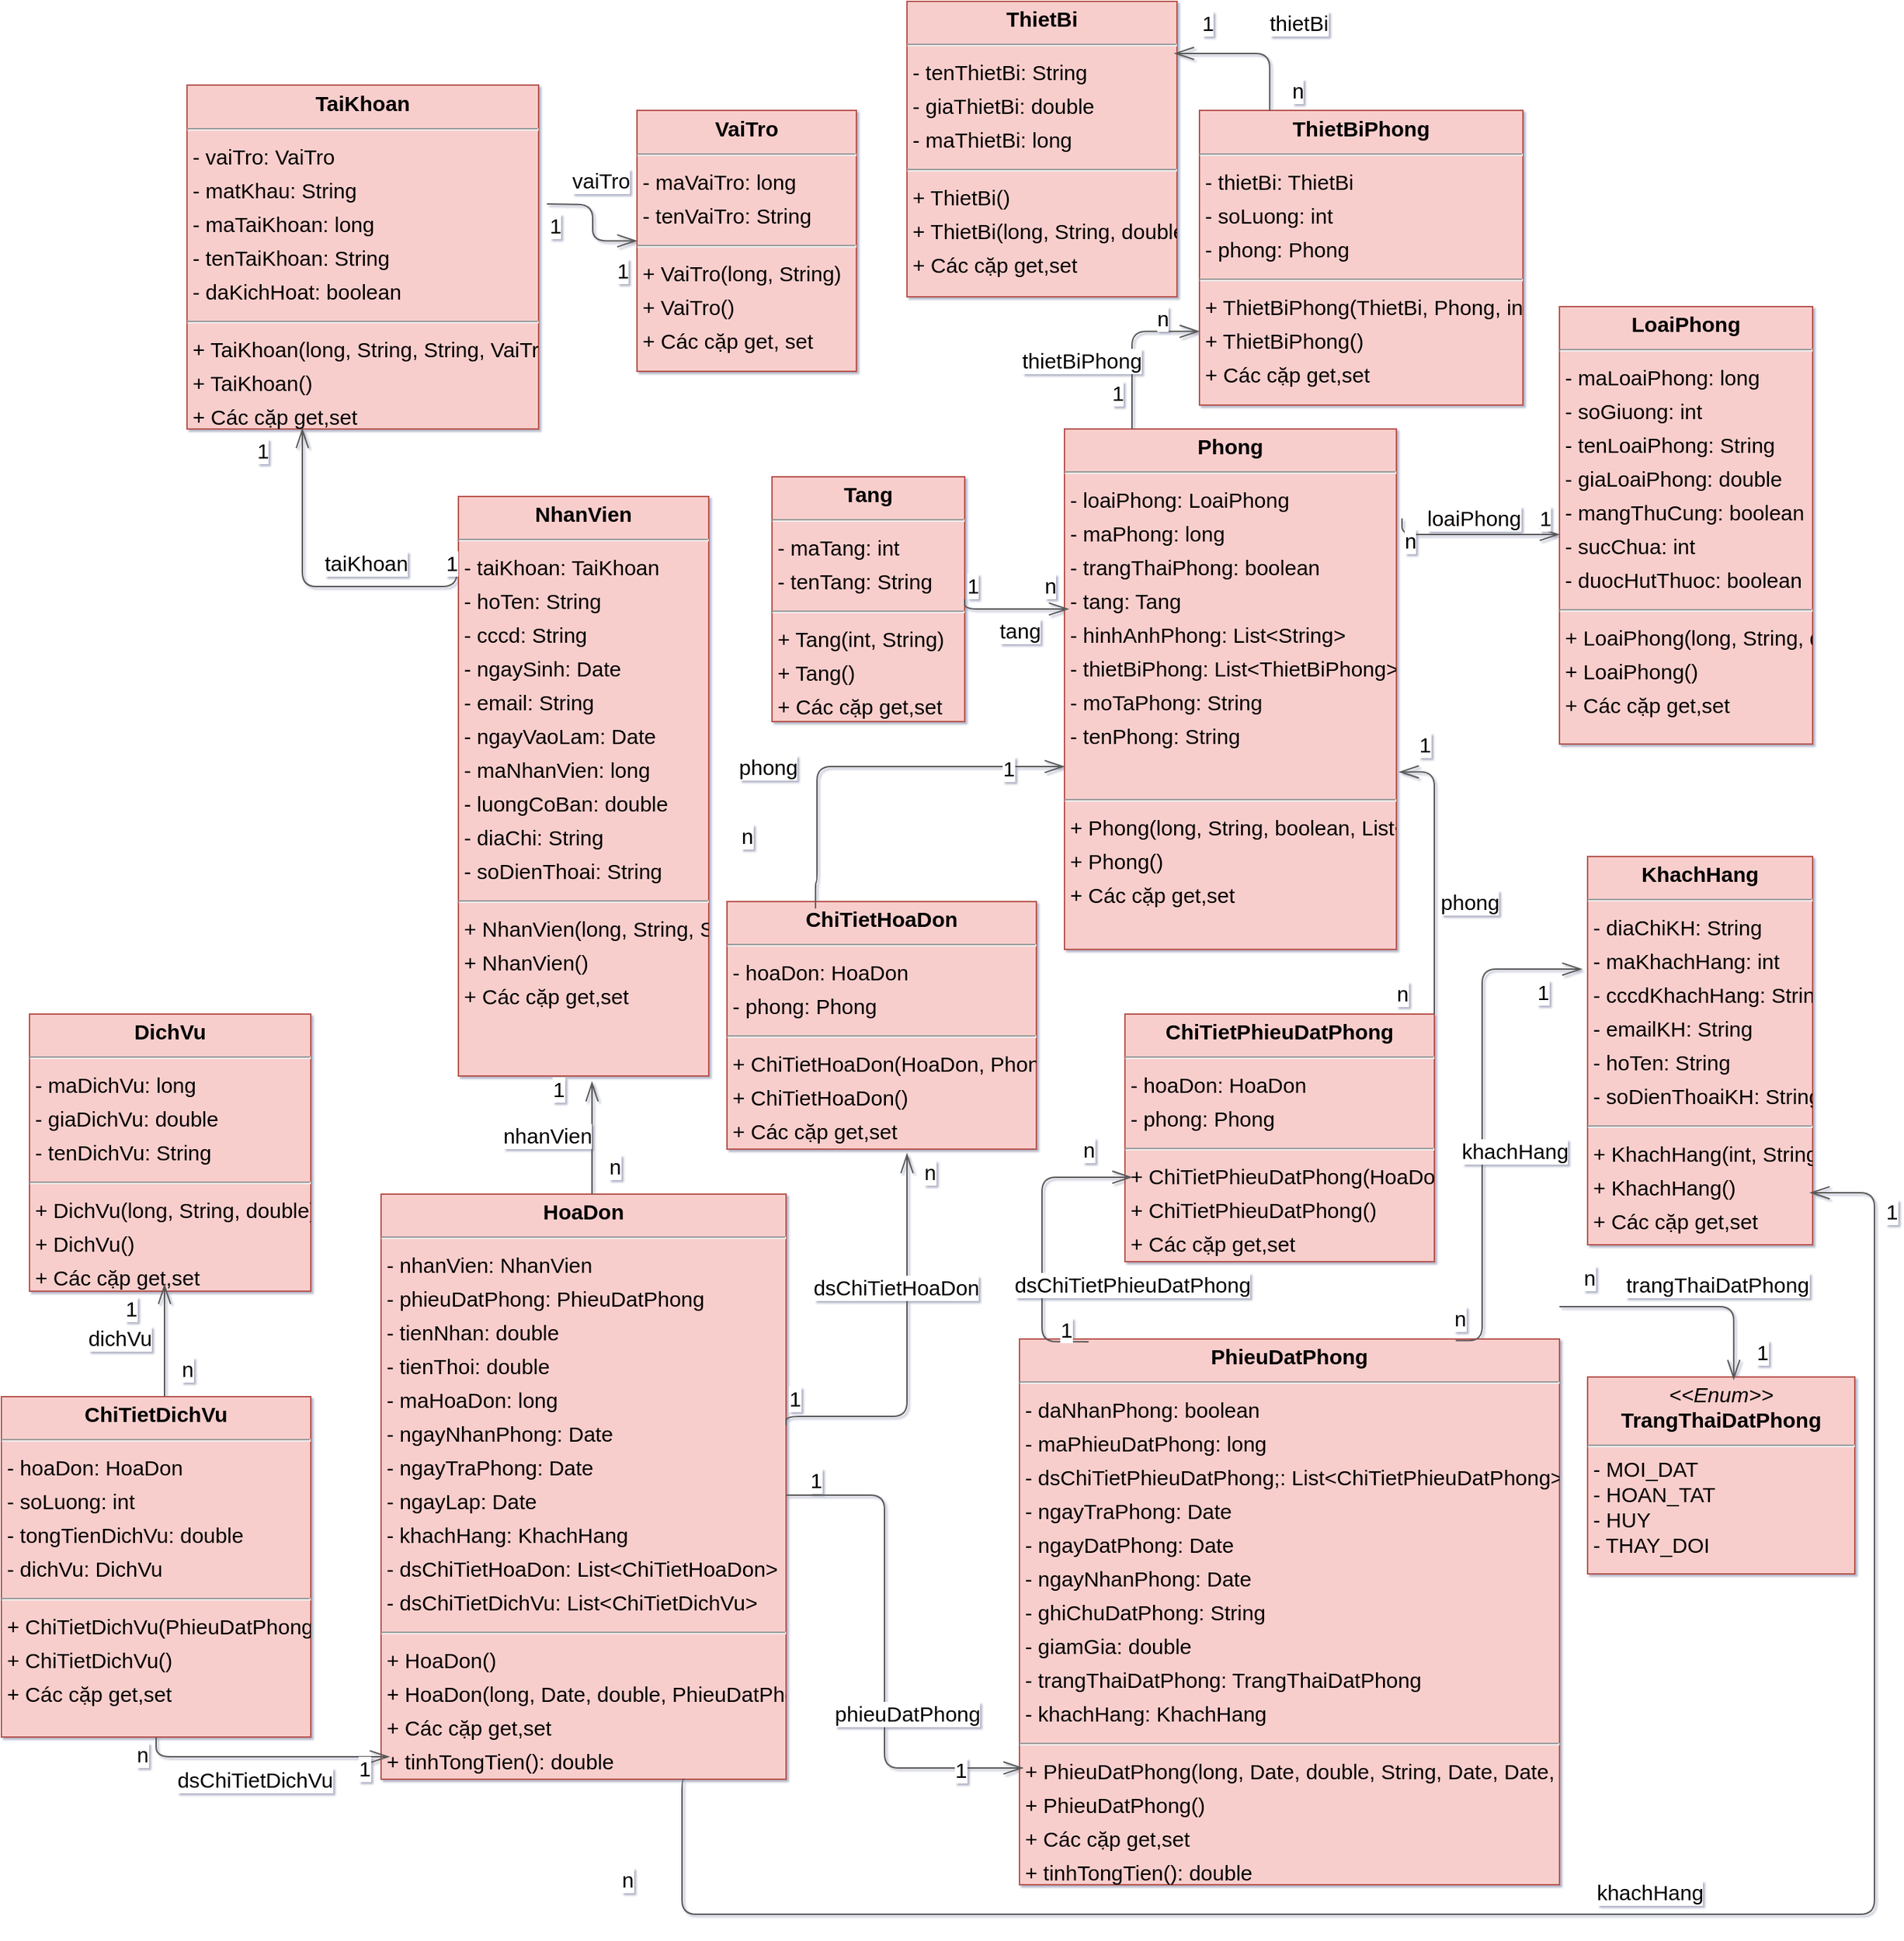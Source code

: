 <mxfile version="21.0.2" type="device"><diagram id="JD9g9ikQCyhjhphpveQB" name="Trang-1"><mxGraphModel dx="2283" dy="616" grid="1" gridSize="16" guides="1" tooltips="1" connect="1" arrows="1" fold="1" page="1" pageScale="1" pageWidth="1169" pageHeight="827" background="none" math="0" shadow="1"><root><mxCell id="0"/><mxCell id="1" parent="0"/><mxCell id="node12" value="&lt;p style=&quot;margin: 4px 0px 0px; text-align: center; font-size: 15px;&quot;&gt;&lt;b style=&quot;font-size: 15px;&quot;&gt;ChiTietDichVu&lt;/b&gt;&lt;/p&gt;&lt;hr style=&quot;font-size: 15px;&quot;&gt;&lt;p style=&quot;margin: 0px 0px 0px 4px; line-height: 1.6; font-size: 15px;&quot;&gt;- hoaDon: HoaDon&lt;br style=&quot;border-color: var(--border-color); font-size: 15px;&quot;&gt;- soLuong: int&lt;br style=&quot;border-color: var(--border-color); font-size: 15px;&quot;&gt;- tongTienDichVu: double&lt;br style=&quot;border-color: var(--border-color); font-size: 15px;&quot;&gt;- dichVu: DichVu&lt;/p&gt;&lt;hr style=&quot;font-size: 15px;&quot;&gt;&lt;p style=&quot;margin: 0px 0px 0px 4px; line-height: 1.6; font-size: 15px;&quot;&gt;+ ChiTietDichVu(PhieuDatPhong, DichVu, int, double)&lt;br style=&quot;border-color: var(--border-color); font-size: 15px;&quot;&gt;+ ChiTietDichVu()&lt;br style=&quot;font-size: 15px;&quot;&gt;&lt;/p&gt;&lt;p style=&quot;margin: 0px 0px 0px 4px; line-height: 1.6; font-size: 15px;&quot;&gt;+ Các cặp get,set&lt;/p&gt;" style="verticalAlign=top;align=left;overflow=fill;fontSize=15;fontFamily=Helvetica;html=1;rounded=0;shadow=0;comic=0;labelBackgroundColor=none;strokeWidth=1;fillColor=#f8cecc;strokeColor=#b85450;" parent="1" vertex="1"><mxGeometry x="-100" y="1088" width="220" height="242" as="geometry"/></mxCell><mxCell id="node13" value="&lt;p style=&quot;margin: 4px 0px 0px; text-align: center; font-size: 15px;&quot;&gt;&lt;b style=&quot;font-size: 15px;&quot;&gt;DichVu&lt;/b&gt;&lt;/p&gt;&lt;hr style=&quot;font-size: 15px;&quot;&gt;&lt;p style=&quot;margin: 0px 0px 0px 4px; line-height: 1.6; font-size: 15px;&quot;&gt;- maDichVu: long&lt;br style=&quot;border-color: var(--border-color); font-size: 15px;&quot;&gt;- giaDichVu: double&lt;br style=&quot;border-color: var(--border-color); font-size: 15px;&quot;&gt;- tenDichVu: String&lt;/p&gt;&lt;hr style=&quot;font-size: 15px;&quot;&gt;&lt;p style=&quot;margin: 0px 0px 0px 4px; line-height: 1.6; font-size: 15px;&quot;&gt;+ DichVu(long, String, double)&lt;br style=&quot;border-color: var(--border-color); font-size: 15px;&quot;&gt;+ DichVu()&lt;br style=&quot;font-size: 15px;&quot;&gt;&lt;/p&gt;&lt;p style=&quot;margin: 0px 0px 0px 4px; line-height: 1.6; font-size: 15px;&quot;&gt;+ Các cặp get,set&lt;/p&gt;" style="verticalAlign=top;align=left;overflow=fill;fontSize=15;fontFamily=Helvetica;html=1;rounded=0;shadow=0;comic=0;labelBackgroundColor=none;strokeWidth=1;fillColor=#f8cecc;strokeColor=#b85450;" parent="1" vertex="1"><mxGeometry x="-80" y="816" width="200" height="197" as="geometry"/></mxCell><mxCell id="node2" value="&lt;p style=&quot;margin: 4px 0px 0px; text-align: center; font-size: 15px;&quot;&gt;&lt;b style=&quot;font-size: 15px;&quot;&gt;HoaDon&lt;/b&gt;&lt;/p&gt;&lt;hr style=&quot;font-size: 15px;&quot;&gt;&lt;p style=&quot;margin: 0px 0px 0px 4px; line-height: 1.6; font-size: 15px;&quot;&gt;- nhanVien: NhanVien&lt;/p&gt;&lt;p style=&quot;margin: 0px 0px 0px 4px; line-height: 1.6; font-size: 15px;&quot;&gt;- phieuDatPhong: PhieuDatPhong&lt;br style=&quot;border-color: var(--border-color); font-size: 15px;&quot;&gt;- tienNhan: double&lt;br style=&quot;border-color: var(--border-color);&quot;&gt;- tienThoi: double&lt;br style=&quot;border-color: var(--border-color);&quot;&gt;- maHoaDon: long&lt;/p&gt;&lt;p style=&quot;margin: 0px 0px 0px 4px; line-height: 1.6; font-size: 15px;&quot;&gt;- ngayNhanPhong: Date&lt;/p&gt;&lt;p style=&quot;margin: 0px 0px 0px 4px; line-height: 1.6; font-size: 15px;&quot;&gt;- ngayTraPhong: Date&lt;br style=&quot;border-color: var(--border-color); font-size: 15px;&quot;&gt;- ngayLap: Date&lt;/p&gt;&lt;p style=&quot;margin: 0px 0px 0px 4px; line-height: 1.6; font-size: 15px;&quot;&gt;- khachHang: KhachHang&lt;/p&gt;&lt;p style=&quot;margin: 0px 0px 0px 4px; line-height: 1.6; font-size: 15px;&quot;&gt;- dsChiTietHoaDon: List&amp;lt;ChiTietHoaDon&amp;gt;&lt;/p&gt;&lt;p style=&quot;margin: 0px 0px 0px 4px; line-height: 1.6; font-size: 15px;&quot;&gt;- dsChiTietDichVu: List&amp;lt;ChiTietDichVu&amp;gt;&lt;/p&gt;&lt;hr style=&quot;font-size: 15px;&quot;&gt;&lt;p style=&quot;margin: 0px 0px 0px 4px; line-height: 1.6; font-size: 15px;&quot;&gt;+ HoaDon()&lt;br style=&quot;border-color: var(--border-color); font-size: 15px;&quot;&gt;+ HoaDon(long, Date, double, PhieuDatPhong, NhanVien)&lt;br style=&quot;font-size: 15px;&quot;&gt;&lt;/p&gt;&lt;p style=&quot;margin: 0px 0px 0px 4px; line-height: 1.6; font-size: 15px;&quot;&gt;+ Các cặp get,set&lt;/p&gt;&lt;p style=&quot;margin: 0px 0px 0px 4px; line-height: 1.6; font-size: 15px;&quot;&gt;+ tinhTongTien(): double&lt;/p&gt;" style="verticalAlign=top;align=left;overflow=fill;fontSize=15;fontFamily=Helvetica;html=1;rounded=0;shadow=0;comic=0;labelBackgroundColor=none;strokeWidth=1;fillColor=#f8cecc;strokeColor=#b85450;" parent="1" vertex="1"><mxGeometry x="170" y="944" width="288" height="416" as="geometry"/></mxCell><mxCell id="node1" value="&lt;p style=&quot;margin: 4px 0px 0px; text-align: center; font-size: 15px;&quot;&gt;&lt;b style=&quot;font-size: 15px;&quot;&gt;KhachHang&lt;/b&gt;&lt;/p&gt;&lt;hr style=&quot;font-size: 15px;&quot;&gt;&lt;p style=&quot;margin: 0px 0px 0px 4px; line-height: 1.6; font-size: 15px;&quot;&gt;- diaChiKH: String&lt;br style=&quot;border-color: var(--border-color); font-size: 15px;&quot;&gt;- maKhachHang: int&lt;br style=&quot;border-color: var(--border-color); font-size: 15px;&quot;&gt;- cccdKhachHang: String&lt;br style=&quot;border-color: var(--border-color); font-size: 15px;&quot;&gt;- emailKH: String&lt;br style=&quot;border-color: var(--border-color); font-size: 15px;&quot;&gt;- hoTen: String&lt;br style=&quot;border-color: var(--border-color); font-size: 15px;&quot;&gt;- soDienThoaiKH: String&lt;/p&gt;&lt;hr style=&quot;font-size: 15px;&quot;&gt;&lt;p style=&quot;margin: 0px 0px 0px 4px; line-height: 1.6; font-size: 15px;&quot;&gt;+ KhachHang(int, String, String, String, String, String)&lt;br style=&quot;border-color: var(--border-color); font-size: 15px;&quot;&gt;+ KhachHang()&lt;br style=&quot;font-size: 15px;&quot;&gt;&lt;/p&gt;&lt;p style=&quot;margin: 0px 0px 0px 4px; line-height: 1.6; font-size: 15px;&quot;&gt;+ Các cặp get,set&lt;/p&gt;" style="verticalAlign=top;align=left;overflow=fill;fontSize=15;fontFamily=Helvetica;html=1;rounded=0;shadow=0;comic=0;labelBackgroundColor=none;strokeWidth=1;fillColor=#f8cecc;strokeColor=#b85450;" parent="1" vertex="1"><mxGeometry x="1028" y="704" width="160" height="276" as="geometry"/></mxCell><mxCell id="node14" value="&lt;p style=&quot;margin: 4px 0px 0px; text-align: center; font-size: 15px;&quot;&gt;&lt;b style=&quot;font-size: 15px;&quot;&gt;LoaiPhong&lt;/b&gt;&lt;/p&gt;&lt;hr style=&quot;font-size: 15px;&quot;&gt;&lt;p style=&quot;margin: 0px 0px 0px 4px; line-height: 1.6; font-size: 15px;&quot;&gt;- maLoaiPhong: long&lt;br style=&quot;border-color: var(--border-color); font-size: 15px;&quot;&gt;- soGiuong: int&lt;br style=&quot;border-color: var(--border-color); font-size: 15px;&quot;&gt;- tenLoaiPhong: String&lt;br style=&quot;border-color: var(--border-color); font-size: 15px;&quot;&gt;- giaLoaiPhong: double&lt;br style=&quot;border-color: var(--border-color); font-size: 15px;&quot;&gt;- mangThuCung: boolean&lt;br style=&quot;border-color: var(--border-color); font-size: 15px;&quot;&gt;- sucChua: int&lt;br style=&quot;border-color: var(--border-color); font-size: 15px;&quot;&gt;- duocHutThuoc: boolean&lt;/p&gt;&lt;hr style=&quot;font-size: 15px;&quot;&gt;&lt;p style=&quot;margin: 0px 0px 0px 4px; line-height: 1.6; font-size: 15px;&quot;&gt;+ LoaiPhong(long, String, double, int, boolean, boolean, int)&lt;br style=&quot;border-color: var(--border-color); font-size: 15px;&quot;&gt;+ LoaiPhong()&lt;br style=&quot;font-size: 15px;&quot;&gt;&lt;/p&gt;&lt;p style=&quot;margin: 0px 0px 0px 4px; line-height: 1.6; font-size: 15px;&quot;&gt;+ Các cặp get,set&lt;/p&gt;" style="verticalAlign=top;align=left;overflow=fill;fontSize=15;fontFamily=Helvetica;html=1;rounded=0;shadow=0;comic=0;labelBackgroundColor=none;strokeWidth=1;fillColor=#f8cecc;strokeColor=#b85450;" parent="1" vertex="1"><mxGeometry x="1008" y="313" width="180" height="311" as="geometry"/></mxCell><mxCell id="node4" value="&lt;p style=&quot;margin: 4px 0px 0px; text-align: center; font-size: 15px;&quot;&gt;&lt;b style=&quot;font-size: 15px;&quot;&gt;NhanVien&lt;/b&gt;&lt;/p&gt;&lt;hr style=&quot;font-size: 15px;&quot;&gt;&lt;p style=&quot;margin: 0px 0px 0px 4px; line-height: 1.6; font-size: 15px;&quot;&gt;- taiKhoan: TaiKhoan&lt;br style=&quot;border-color: var(--border-color); font-size: 15px;&quot;&gt;- hoTen: String&lt;br style=&quot;border-color: var(--border-color); font-size: 15px;&quot;&gt;- cccd: String&lt;br style=&quot;border-color: var(--border-color); font-size: 15px;&quot;&gt;- ngaySinh: Date&lt;br style=&quot;border-color: var(--border-color); font-size: 15px;&quot;&gt;- email: String&lt;br style=&quot;border-color: var(--border-color); font-size: 15px;&quot;&gt;- ngayVaoLam: Date&lt;br style=&quot;border-color: var(--border-color); font-size: 15px;&quot;&gt;- maNhanVien: long&lt;br style=&quot;border-color: var(--border-color); font-size: 15px;&quot;&gt;- luongCoBan: double&lt;br style=&quot;border-color: var(--border-color); font-size: 15px;&quot;&gt;- diaChi: String&lt;br style=&quot;border-color: var(--border-color); font-size: 15px;&quot;&gt;- soDienThoai: String&lt;/p&gt;&lt;hr style=&quot;font-size: 15px;&quot;&gt;&lt;p style=&quot;margin: 0px 0px 0px 4px; line-height: 1.6; font-size: 15px;&quot;&gt;+ NhanVien(long, String, String, String, String, String, Date, double, Date, KhachSan, TaiKhoan, PhongBan)&lt;br style=&quot;border-color: var(--border-color); font-size: 15px;&quot;&gt;+ NhanVien()&lt;br style=&quot;font-size: 15px;&quot;&gt;&lt;/p&gt;&lt;p style=&quot;margin: 0px 0px 0px 4px; line-height: 1.6; font-size: 15px;&quot;&gt;+ Các cặp get,set&lt;/p&gt;" style="verticalAlign=top;align=left;overflow=fill;fontSize=15;fontFamily=Helvetica;html=1;rounded=0;shadow=0;comic=0;labelBackgroundColor=none;strokeWidth=1;fillColor=#f8cecc;strokeColor=#b85450;" parent="1" vertex="1"><mxGeometry x="225" y="448" width="178" height="412" as="geometry"/></mxCell><mxCell id="node3" value="&lt;p style=&quot;margin: 4px 0px 0px; text-align: center; font-size: 15px;&quot;&gt;&lt;b style=&quot;font-size: 15px;&quot;&gt;PhieuDatPhong&lt;/b&gt;&lt;/p&gt;&lt;hr style=&quot;font-size: 15px;&quot;&gt;&lt;p style=&quot;margin: 0px 0px 0px 4px; line-height: 1.6; font-size: 15px;&quot;&gt;- daNhanPhong: boolean&lt;br style=&quot;border-color: var(--border-color); font-size: 15px;&quot;&gt;- maPhieuDatPhong: long&lt;br style=&quot;border-color: var(--border-color); font-size: 15px;&quot;&gt;- dsChiTietPhieuDatPhong;: List&amp;lt;ChiTietPhieuDatPhong&amp;gt;&lt;br style=&quot;border-color: var(--border-color); font-size: 15px;&quot;&gt;- ngayTraPhong: Date&lt;br style=&quot;border-color: var(--border-color); font-size: 15px;&quot;&gt;- ngayDatPhong: Date&lt;br style=&quot;border-color: var(--border-color); font-size: 15px;&quot;&gt;- ngayNhanPhong: Date&lt;br style=&quot;border-color: var(--border-color); font-size: 15px;&quot;&gt;- ghiChuDatPhong: String&lt;br style=&quot;border-color: var(--border-color); font-size: 15px;&quot;&gt;- giamGia: double&lt;/p&gt;&lt;p style=&quot;margin: 0px 0px 0px 4px; line-height: 1.6; font-size: 15px;&quot;&gt;- trangThaiDatPhong: TrangThaiDatPhong&lt;br style=&quot;border-color: var(--border-color); font-size: 15px;&quot;&gt;- khachHang: KhachHang&lt;/p&gt;&lt;hr style=&quot;font-size: 15px;&quot;&gt;&lt;p style=&quot;margin: 0px 0px 0px 4px; line-height: 1.6; font-size: 15px;&quot;&gt;+ PhieuDatPhong(long, Date, double, String, Date, Date, boolean, double, List&amp;lt;Phong&amp;gt;, List&amp;lt;ChiTietDichVu&amp;gt;, KhachHang, NhanVien)&lt;br style=&quot;border-color: var(--border-color); font-size: 15px;&quot;&gt;+ PhieuDatPhong()&lt;br style=&quot;font-size: 15px;&quot;&gt;&lt;/p&gt;&lt;p style=&quot;margin: 0px 0px 0px 4px; line-height: 1.6; font-size: 15px;&quot;&gt;+ Các cặp get,set&lt;/p&gt;&lt;p style=&quot;margin: 0px 0px 0px 4px; line-height: 1.6; font-size: 15px;&quot;&gt;+ tinhTongTien(): double&lt;/p&gt;" style="verticalAlign=top;align=left;overflow=fill;fontSize=15;fontFamily=Helvetica;html=1;rounded=0;shadow=0;comic=0;labelBackgroundColor=none;strokeWidth=1;fillColor=#f8cecc;strokeColor=#b85450;" parent="1" vertex="1"><mxGeometry x="624" y="1047" width="384" height="388" as="geometry"/></mxCell><mxCell id="node9" value="&lt;p style=&quot;margin: 4px 0px 0px; text-align: center; font-size: 15px;&quot;&gt;&lt;b style=&quot;font-size: 15px;&quot;&gt;Phong&lt;/b&gt;&lt;/p&gt;&lt;hr style=&quot;font-size: 15px;&quot;&gt;&lt;p style=&quot;margin: 0px 0px 0px 4px; line-height: 1.6; font-size: 15px;&quot;&gt;- loaiPhong: LoaiPhong&lt;br style=&quot;border-color: var(--border-color); font-size: 15px;&quot;&gt;- maPhong: long&lt;br style=&quot;border-color: var(--border-color); font-size: 15px;&quot;&gt;- trangThaiPhong: boolean&lt;br style=&quot;border-color: var(--border-color); font-size: 15px;&quot;&gt;- tang: Tang&lt;br style=&quot;border-color: var(--border-color); font-size: 15px;&quot;&gt;- hinhAnhPhong: List&amp;lt;String&amp;gt;&lt;br style=&quot;border-color: var(--border-color); font-size: 15px;&quot;&gt;- thietBiPhong: List&amp;lt;ThietBiPhong&amp;gt;&lt;br style=&quot;border-color: var(--border-color); font-size: 15px;&quot;&gt;- moTaPhong: String&lt;br style=&quot;border-color: var(--border-color); font-size: 15px;&quot;&gt;- tenPhong: String&lt;br style=&quot;font-size: 15px;&quot;&gt;&lt;/p&gt;&lt;p style=&quot;margin: 0px 0px 0px 4px; line-height: 1.6; font-size: 15px;&quot;&gt;&lt;br style=&quot;font-size: 15px;&quot;&gt;&lt;/p&gt;&lt;hr style=&quot;font-size: 15px;&quot;&gt;&lt;p style=&quot;margin: 0px 0px 0px 4px; line-height: 1.6; font-size: 15px;&quot;&gt;+ Phong(long, String, boolean, List&amp;lt;String&amp;gt;, String, Tang, LoaiPhong, List&amp;lt;PhongThietBi&amp;gt;, KhachSan)&lt;br style=&quot;border-color: var(--border-color); font-size: 15px;&quot;&gt;+ Phong()&lt;br style=&quot;font-size: 15px;&quot;&gt;&lt;/p&gt;&lt;p style=&quot;margin: 0px 0px 0px 4px; line-height: 1.6; font-size: 15px;&quot;&gt;+ Các cặp get,set&lt;/p&gt;" style="verticalAlign=top;align=left;overflow=fill;fontSize=15;fontFamily=Helvetica;html=1;rounded=0;shadow=0;comic=0;labelBackgroundColor=none;strokeWidth=1;fillColor=#f8cecc;strokeColor=#b85450;" parent="1" vertex="1"><mxGeometry x="656" y="400" width="236" height="370" as="geometry"/></mxCell><mxCell id="node5" value="&lt;p style=&quot;margin: 4px 0px 0px; text-align: center; font-size: 15px;&quot;&gt;&lt;b style=&quot;font-size: 15px;&quot;&gt;ThietBiPhong&lt;/b&gt;&lt;/p&gt;&lt;hr style=&quot;font-size: 15px;&quot;&gt;&lt;p style=&quot;margin: 0px 0px 0px 4px; line-height: 1.6; font-size: 15px;&quot;&gt;- thietBi: ThietBi&lt;br style=&quot;border-color: var(--border-color); font-size: 15px;&quot;&gt;- soLuong: int&lt;br style=&quot;border-color: var(--border-color); font-size: 15px;&quot;&gt;- phong: Phong&lt;/p&gt;&lt;hr style=&quot;font-size: 15px;&quot;&gt;&lt;p style=&quot;margin: 0px 0px 0px 4px; line-height: 1.6; font-size: 15px;&quot;&gt;+ ThietBiPhong(ThietBi, Phong, int)&lt;br style=&quot;border-color: var(--border-color); font-size: 15px;&quot;&gt;+ ThietBiPhong()&lt;br style=&quot;font-size: 15px;&quot;&gt;&lt;/p&gt;&lt;p style=&quot;margin: 0px 0px 0px 4px; line-height: 1.6; font-size: 15px;&quot;&gt;+ Các cặp get,set&lt;/p&gt;" style="verticalAlign=top;align=left;overflow=fill;fontSize=15;fontFamily=Helvetica;html=1;rounded=0;shadow=0;comic=0;labelBackgroundColor=none;strokeWidth=1;fillColor=#f8cecc;strokeColor=#b85450;" parent="1" vertex="1"><mxGeometry x="752" y="173.5" width="230" height="209.5" as="geometry"/></mxCell><mxCell id="NN-GwYv5wRE9xvo7zbAA-17" style="edgeStyle=orthogonalEdgeStyle;rounded=0;orthogonalLoop=1;jettySize=auto;html=1;exitX=0.25;exitY=1;exitDx=0;exitDy=0;fontSize=15;" parent="1" source="node8" edge="1"><mxGeometry relative="1" as="geometry"><mxPoint x="112" y="389" as="targetPoint"/></mxGeometry></mxCell><mxCell id="node8" value="&lt;p style=&quot;margin: 4px 0px 0px; text-align: center; font-size: 15px;&quot;&gt;&lt;b style=&quot;font-size: 15px;&quot;&gt;TaiKhoan&lt;/b&gt;&lt;/p&gt;&lt;hr style=&quot;font-size: 15px;&quot;&gt;&lt;p style=&quot;margin: 0px 0px 0px 4px; line-height: 1.6; font-size: 15px;&quot;&gt;- vaiTro: VaiTro&lt;br style=&quot;border-color: var(--border-color); font-size: 15px;&quot;&gt;- matKhau: String&lt;br style=&quot;border-color: var(--border-color); font-size: 15px;&quot;&gt;- maTaiKhoan: long&lt;br style=&quot;border-color: var(--border-color); font-size: 15px;&quot;&gt;- tenTaiKhoan: String&lt;/p&gt;&lt;p style=&quot;margin: 0px 0px 0px 4px; line-height: 1.6; font-size: 15px;&quot;&gt;- daKichHoat: boolean&lt;/p&gt;&lt;hr style=&quot;font-size: 15px;&quot;&gt;&lt;p style=&quot;margin: 0px 0px 0px 4px; line-height: 1.6; font-size: 15px;&quot;&gt;+ TaiKhoan(long, String, String, VaiTro)&lt;br style=&quot;border-color: var(--border-color); font-size: 15px;&quot;&gt;+ TaiKhoan()&lt;br style=&quot;font-size: 15px;&quot;&gt;&lt;/p&gt;&lt;p style=&quot;margin: 0px 0px 0px 4px; line-height: 1.6; font-size: 15px;&quot;&gt;+ Các cặp get,set&lt;/p&gt;" style="verticalAlign=top;align=left;overflow=fill;fontSize=15;fontFamily=Helvetica;html=1;rounded=0;shadow=0;comic=0;labelBackgroundColor=none;strokeWidth=1;fillColor=#f8cecc;strokeColor=#b85450;" parent="1" vertex="1"><mxGeometry x="32" y="155.5" width="250" height="244.5" as="geometry"/></mxCell><mxCell id="node10" value="&lt;p style=&quot;margin: 4px 0px 0px; text-align: center; font-size: 15px;&quot;&gt;&lt;b style=&quot;font-size: 15px;&quot;&gt;Tang&lt;/b&gt;&lt;/p&gt;&lt;hr style=&quot;font-size: 15px;&quot;&gt;&lt;p style=&quot;margin: 0px 0px 0px 4px; line-height: 1.6; font-size: 15px;&quot;&gt;- maTang: int&lt;br style=&quot;border-color: var(--border-color); font-size: 15px;&quot;&gt;- tenTang: String&lt;/p&gt;&lt;hr style=&quot;font-size: 15px;&quot;&gt;&lt;p style=&quot;margin: 0px 0px 0px 4px; line-height: 1.6; font-size: 15px;&quot;&gt;+ Tang(int, String)&lt;br style=&quot;border-color: var(--border-color); font-size: 15px;&quot;&gt;+ Tang()&lt;br style=&quot;font-size: 15px;&quot;&gt;&lt;/p&gt;&lt;p style=&quot;margin: 0px 0px 0px 4px; line-height: 1.6; font-size: 15px;&quot;&gt;+ Các cặp get,set&lt;/p&gt;" style="verticalAlign=top;align=left;overflow=fill;fontSize=15;fontFamily=Helvetica;html=1;rounded=0;shadow=0;comic=0;labelBackgroundColor=none;strokeWidth=1;fillColor=#f8cecc;strokeColor=#b85450;" parent="1" vertex="1"><mxGeometry x="448" y="434" width="137" height="174" as="geometry"/></mxCell><mxCell id="node7" value="&lt;p style=&quot;margin: 4px 0px 0px; text-align: center; font-size: 15px;&quot;&gt;&lt;b style=&quot;font-size: 15px;&quot;&gt;ThietBi&lt;/b&gt;&lt;/p&gt;&lt;hr style=&quot;font-size: 15px;&quot;&gt;&lt;p style=&quot;margin: 0px 0px 0px 4px; line-height: 1.6; font-size: 15px;&quot;&gt;- tenThietBi: String&lt;br style=&quot;border-color: var(--border-color); font-size: 15px;&quot;&gt;- giaThietBi: double&lt;br style=&quot;border-color: var(--border-color); font-size: 15px;&quot;&gt;- maThietBi: long&lt;/p&gt;&lt;hr style=&quot;font-size: 15px;&quot;&gt;&lt;p style=&quot;margin: 0px 0px 0px 4px; line-height: 1.6; font-size: 15px;&quot;&gt;+ ThietBi()&lt;br style=&quot;border-color: var(--border-color); font-size: 15px;&quot;&gt;+ ThietBi(long, String, double)&lt;br style=&quot;font-size: 15px;&quot;&gt;&lt;/p&gt;&lt;p style=&quot;margin: 0px 0px 0px 4px; line-height: 1.6; font-size: 15px;&quot;&gt;+ Các cặp get,set&lt;/p&gt;" style="verticalAlign=top;align=left;overflow=fill;fontSize=15;fontFamily=Helvetica;html=1;rounded=0;shadow=0;comic=0;labelBackgroundColor=none;strokeWidth=1;fillColor=#f8cecc;strokeColor=#b85450;" parent="1" vertex="1"><mxGeometry x="544" y="96" width="192" height="210" as="geometry"/></mxCell><mxCell id="node11" value="&lt;p style=&quot;margin: 4px 0px 0px; text-align: center; font-size: 15px;&quot;&gt;&lt;b style=&quot;font-size: 15px;&quot;&gt;VaiTro&lt;/b&gt;&lt;/p&gt;&lt;hr style=&quot;font-size: 15px;&quot;&gt;&lt;p style=&quot;margin: 0px 0px 0px 4px; line-height: 1.6; font-size: 15px;&quot;&gt;- maVaiTro: long&lt;br style=&quot;border-color: var(--border-color); font-size: 15px;&quot;&gt;- tenVaiTro: String&lt;/p&gt;&lt;hr style=&quot;font-size: 15px;&quot;&gt;&lt;p style=&quot;margin: 0px 0px 0px 4px; line-height: 1.6; font-size: 15px;&quot;&gt;+ VaiTro(long, String)&lt;br style=&quot;border-color: var(--border-color); font-size: 15px;&quot;&gt;+ VaiTro()&lt;br style=&quot;font-size: 15px;&quot;&gt;&lt;/p&gt;&lt;p style=&quot;margin: 0px 0px 0px 4px; line-height: 1.6; font-size: 15px;&quot;&gt;+ Các cặp get, set&lt;/p&gt;" style="verticalAlign=top;align=left;overflow=fill;fontSize=15;fontFamily=Helvetica;html=1;rounded=0;shadow=0;comic=0;labelBackgroundColor=none;strokeWidth=1;fillColor=#f8cecc;strokeColor=#b85450;" parent="1" vertex="1"><mxGeometry x="352" y="173.5" width="156" height="185.5" as="geometry"/></mxCell><mxCell id="NN-GwYv5wRE9xvo7zbAA-5" value="" style="html=1;rounded=1;edgeStyle=orthogonalEdgeStyle;dashed=0;startArrow=diamondThinstartSize=12;endArrow=openThin;endSize=12;strokeColor=#595959;fontSize=15;" parent="1" target="node11" edge="1"><mxGeometry width="50" height="50" relative="1" as="geometry"><Array as="points"/><mxPoint x="288" y="240" as="sourcePoint"/><mxPoint x="71" y="235" as="targetPoint"/></mxGeometry></mxCell><mxCell id="NN-GwYv5wRE9xvo7zbAA-6" value="1" style="edgeLabel;resizable=0;html=1;align=left;verticalAlign=top;strokeColor=default;fontSize=15;" parent="NN-GwYv5wRE9xvo7zbAA-5" vertex="1" connectable="0"><mxGeometry x="288" y="240" as="geometry"/></mxCell><mxCell id="NN-GwYv5wRE9xvo7zbAA-7" value="1" style="edgeLabel;resizable=0;html=1;align=left;verticalAlign=top;strokeColor=default;fontSize=15;" parent="NN-GwYv5wRE9xvo7zbAA-5" vertex="1" connectable="0"><mxGeometry x="336" y="272" as="geometry"/></mxCell><mxCell id="NN-GwYv5wRE9xvo7zbAA-8" value="vaiTro" style="edgeLabel;resizable=0;html=1;align=left;verticalAlign=top;strokeColor=default;fontSize=15;" parent="NN-GwYv5wRE9xvo7zbAA-5" vertex="1" connectable="0"><mxGeometry x="304" y="208" as="geometry"/></mxCell><mxCell id="NN-GwYv5wRE9xvo7zbAA-13" value="" style="html=1;rounded=1;edgeStyle=orthogonalEdgeStyle;dashed=0;startArrow=diamondThinstartSize=12;endArrow=openThin;endSize=12;strokeColor=#595959;exitX=-0.006;exitY=0.108;exitDx=0;exitDy=0;entryX=0.328;entryY=0.998;entryDx=0;entryDy=0;entryPerimeter=0;exitPerimeter=0;fontSize=15;" parent="1" source="node4" target="node8" edge="1"><mxGeometry width="50" height="50" relative="1" as="geometry"><Array as="points"><mxPoint x="114" y="512"/></Array><mxPoint x="301" y="843" as="sourcePoint"/><mxPoint x="71" y="783" as="targetPoint"/></mxGeometry></mxCell><mxCell id="NN-GwYv5wRE9xvo7zbAA-15" value="1" style="edgeLabel;resizable=0;html=1;align=left;verticalAlign=top;strokeColor=default;fontSize=15;" parent="NN-GwYv5wRE9xvo7zbAA-13" vertex="1" connectable="0"><mxGeometry x="80" y="400" as="geometry"/></mxCell><mxCell id="NN-GwYv5wRE9xvo7zbAA-16" value="taiKhoan" style="edgeLabel;resizable=0;html=1;align=left;verticalAlign=top;strokeColor=default;fontSize=15;" parent="NN-GwYv5wRE9xvo7zbAA-13" vertex="1" connectable="0"><mxGeometry x="128" y="480" as="geometry"/></mxCell><mxCell id="NN-GwYv5wRE9xvo7zbAA-19" value="1" style="edgeLabel;html=1;align=center;verticalAlign=middle;resizable=0;points=[];fontSize=15;" parent="NN-GwYv5wRE9xvo7zbAA-13" vertex="1" connectable="0"><mxGeometry x="-0.881" y="-4" relative="1" as="geometry"><mxPoint y="-12" as="offset"/></mxGeometry></mxCell><mxCell id="NN-GwYv5wRE9xvo7zbAA-38" value="" style="html=1;rounded=1;edgeStyle=orthogonalEdgeStyle;dashed=0;startArrow=diamondThinstartSize=12;endArrow=openThin;endSize=12;strokeColor=#595959;exitX=1;exitY=0.5;exitDx=0;exitDy=0;fontSize=15;" parent="1" source="node10" edge="1"><mxGeometry width="50" height="50" relative="1" as="geometry"><Array as="points"><mxPoint x="585" y="528"/><mxPoint x="659" y="528"/></Array><mxPoint x="810" y="926" as="sourcePoint"/><mxPoint x="659" y="528" as="targetPoint"/></mxGeometry></mxCell><mxCell id="NN-GwYv5wRE9xvo7zbAA-39" value="1" style="edgeLabel;resizable=0;html=1;align=left;verticalAlign=top;strokeColor=default;fontSize=15;" parent="NN-GwYv5wRE9xvo7zbAA-38" vertex="1" connectable="0"><mxGeometry x="585" y="496" as="geometry"/></mxCell><mxCell id="NN-GwYv5wRE9xvo7zbAA-40" value="n" style="edgeLabel;resizable=0;html=1;align=left;verticalAlign=top;strokeColor=default;fontSize=15;" parent="NN-GwYv5wRE9xvo7zbAA-38" vertex="1" connectable="0"><mxGeometry x="640" y="496" as="geometry"/></mxCell><mxCell id="NN-GwYv5wRE9xvo7zbAA-41" value="tang" style="edgeLabel;resizable=0;html=1;align=left;verticalAlign=top;strokeColor=default;fontSize=15;" parent="NN-GwYv5wRE9xvo7zbAA-38" vertex="1" connectable="0"><mxGeometry x="608" y="528" as="geometry"/></mxCell><mxCell id="NN-GwYv5wRE9xvo7zbAA-43" value="" style="html=1;rounded=1;edgeStyle=orthogonalEdgeStyle;dashed=0;startArrow=diamondThinstartSize=12;endArrow=openThin;endSize=12;strokeColor=#595959;exitX=1.017;exitY=0.172;exitDx=0;exitDy=0;exitPerimeter=0;fontSize=15;" parent="1" source="node9" target="node14" edge="1"><mxGeometry width="50" height="50" relative="1" as="geometry"><Array as="points"><mxPoint x="976" y="475"/><mxPoint x="976" y="475"/></Array><mxPoint x="810" y="926" as="sourcePoint"/><mxPoint x="710" y="712" as="targetPoint"/></mxGeometry></mxCell><mxCell id="NN-GwYv5wRE9xvo7zbAA-44" value="n" style="edgeLabel;resizable=0;html=1;align=left;verticalAlign=top;strokeColor=default;fontSize=15;" parent="NN-GwYv5wRE9xvo7zbAA-43" vertex="1" connectable="0"><mxGeometry x="896" y="464" as="geometry"/></mxCell><mxCell id="NN-GwYv5wRE9xvo7zbAA-45" value="1" style="edgeLabel;resizable=0;html=1;align=left;verticalAlign=top;strokeColor=default;fontSize=15;" parent="NN-GwYv5wRE9xvo7zbAA-43" vertex="1" connectable="0"><mxGeometry x="992" y="448" as="geometry"/></mxCell><mxCell id="NN-GwYv5wRE9xvo7zbAA-46" value="loaiPhong" style="edgeLabel;resizable=0;html=1;align=left;verticalAlign=top;strokeColor=default;fontSize=15;" parent="NN-GwYv5wRE9xvo7zbAA-43" vertex="1" connectable="0"><mxGeometry x="912" y="448" as="geometry"/></mxCell><mxCell id="NN-GwYv5wRE9xvo7zbAA-64" value="" style="html=1;rounded=1;edgeStyle=orthogonalEdgeStyle;dashed=0;startArrow=diamondThinstartSize=12;endArrow=openThin;endSize=12;strokeColor=#595959;entryX=-0.025;entryY=0.29;entryDx=0;entryDy=0;fontSize=15;exitX=0.808;exitY=0.003;exitDx=0;exitDy=0;exitPerimeter=0;entryPerimeter=0;" parent="1" source="node3" target="node1" edge="1"><mxGeometry width="50" height="50" relative="1" as="geometry"><Array as="points"><mxPoint x="953" y="784"/></Array><mxPoint x="1008" y="960" as="sourcePoint"/><mxPoint x="800" y="786" as="targetPoint"/></mxGeometry></mxCell><mxCell id="NN-GwYv5wRE9xvo7zbAA-67" value="" style="edgeLabel;resizable=0;html=1;align=left;verticalAlign=top;strokeColor=default;fontSize=15;" parent="NN-GwYv5wRE9xvo7zbAA-64" vertex="1" connectable="0"><mxGeometry x="784" y="800" as="geometry"/></mxCell><mxCell id="NN-GwYv5wRE9xvo7zbAA-68" value="1" style="edgeLabel;html=1;align=center;verticalAlign=middle;resizable=0;points=[];fontSize=15;" parent="NN-GwYv5wRE9xvo7zbAA-64" vertex="1" connectable="0"><mxGeometry x="0.89" y="-1" relative="1" as="geometry"><mxPoint x="-9" y="15" as="offset"/></mxGeometry></mxCell><mxCell id="NN-GwYv5wRE9xvo7zbAA-69" value="n" style="edgeLabel;html=1;align=center;verticalAlign=middle;resizable=0;points=[];fontSize=15;" parent="NN-GwYv5wRE9xvo7zbAA-64" vertex="1" connectable="0"><mxGeometry x="-0.882" y="-2" relative="1" as="geometry"><mxPoint x="-18" y="-14" as="offset"/></mxGeometry></mxCell><mxCell id="NN-GwYv5wRE9xvo7zbAA-70" value="khachHang" style="edgeLabel;html=1;align=center;verticalAlign=middle;resizable=0;points=[];fontSize=15;" parent="NN-GwYv5wRE9xvo7zbAA-64" vertex="1" connectable="0"><mxGeometry x="0.055" relative="1" as="geometry"><mxPoint x="23" y="32" as="offset"/></mxGeometry></mxCell><mxCell id="NN-GwYv5wRE9xvo7zbAA-78" value="" style="html=1;rounded=1;edgeStyle=orthogonalEdgeStyle;dashed=0;startArrow=diamondThinstartSize=12;endArrow=openThin;endSize=12;strokeColor=#595959;fontSize=15;" parent="1" edge="1"><mxGeometry width="50" height="50" relative="1" as="geometry"><Array as="points"><mxPoint x="320" y="929"/></Array><mxPoint x="320" y="944" as="sourcePoint"/><mxPoint x="320" y="864" as="targetPoint"/></mxGeometry></mxCell><mxCell id="NN-GwYv5wRE9xvo7zbAA-82" value="1" style="edgeLabel;html=1;align=center;verticalAlign=middle;resizable=0;points=[];fontSize=15;" parent="NN-GwYv5wRE9xvo7zbAA-78" vertex="1" connectable="0"><mxGeometry x="0.89" y="-1" relative="1" as="geometry"><mxPoint x="-25" as="offset"/></mxGeometry></mxCell><mxCell id="NN-GwYv5wRE9xvo7zbAA-83" value="n" style="edgeLabel;html=1;align=center;verticalAlign=middle;resizable=0;points=[];fontSize=15;" parent="NN-GwYv5wRE9xvo7zbAA-78" vertex="1" connectable="0"><mxGeometry x="-0.882" y="-2" relative="1" as="geometry"><mxPoint x="14" y="-16" as="offset"/></mxGeometry></mxCell><mxCell id="NN-GwYv5wRE9xvo7zbAA-84" value="nhanVien" style="edgeLabel;html=1;align=center;verticalAlign=middle;resizable=0;points=[];fontSize=15;" parent="NN-GwYv5wRE9xvo7zbAA-78" vertex="1" connectable="0"><mxGeometry x="0.055" relative="1" as="geometry"><mxPoint x="-32" as="offset"/></mxGeometry></mxCell><mxCell id="9kKyNftHh3VxOhHSyTWr-8" value="&lt;p style=&quot;margin: 4px 0px 0px; text-align: center; font-size: 15px;&quot;&gt;&lt;b style=&quot;font-size: 15px;&quot;&gt;ChiTietHoaDon&lt;/b&gt;&lt;/p&gt;&lt;hr style=&quot;font-size: 15px;&quot;&gt;&lt;p style=&quot;margin: 0px 0px 0px 4px; line-height: 1.6; font-size: 15px;&quot;&gt;- hoaDon: HoaDon&lt;br style=&quot;border-color: var(--border-color); font-size: 15px;&quot;&gt;- phong: Phong&lt;br&gt;&lt;/p&gt;&lt;hr style=&quot;font-size: 15px;&quot;&gt;&lt;p style=&quot;margin: 0px 0px 0px 4px; line-height: 1.6; font-size: 15px;&quot;&gt;+ ChiTietHoaDon(HoaDon, Phong)&lt;br style=&quot;border-color: var(--border-color); font-size: 15px;&quot;&gt;+ ChiTietHoaDon()&lt;br style=&quot;font-size: 15px;&quot;&gt;&lt;/p&gt;&lt;p style=&quot;margin: 0px 0px 0px 4px; line-height: 1.6; font-size: 15px;&quot;&gt;+ Các cặp get,set&lt;/p&gt;" style="verticalAlign=top;align=left;overflow=fill;fontSize=15;fontFamily=Helvetica;html=1;rounded=0;shadow=0;comic=0;labelBackgroundColor=none;strokeWidth=1;fillColor=#f8cecc;strokeColor=#b85450;" parent="1" vertex="1"><mxGeometry x="416" y="736" width="220" height="176" as="geometry"/></mxCell><mxCell id="9kKyNftHh3VxOhHSyTWr-11" value="" style="html=1;rounded=1;edgeStyle=orthogonalEdgeStyle;dashed=0;startArrow=diamondThinstartSize=12;endArrow=openThin;endSize=12;strokeColor=#595959;fontSize=15;exitX=0.75;exitY=1;exitDx=0;exitDy=0;entryX=0.988;entryY=0.866;entryDx=0;entryDy=0;entryPerimeter=0;" parent="1" source="node2" target="node1" edge="1"><mxGeometry width="50" height="50" relative="1" as="geometry"><Array as="points"><mxPoint x="384" y="1360"/><mxPoint x="384" y="1456"/><mxPoint x="1232" y="1456"/><mxPoint x="1232" y="943"/></Array><mxPoint x="336" y="960" as="sourcePoint"/><mxPoint x="1184" y="1040" as="targetPoint"/></mxGeometry></mxCell><mxCell id="9kKyNftHh3VxOhHSyTWr-15" value="1" style="edgeLabel;html=1;align=center;verticalAlign=middle;resizable=0;points=[];fontSize=15;" parent="9kKyNftHh3VxOhHSyTWr-11" vertex="1" connectable="0"><mxGeometry x="0.89" y="-1" relative="1" as="geometry"><mxPoint x="11" y="-24" as="offset"/></mxGeometry></mxCell><mxCell id="9kKyNftHh3VxOhHSyTWr-16" value="n" style="edgeLabel;html=1;align=center;verticalAlign=middle;resizable=0;points=[];fontSize=15;" parent="9kKyNftHh3VxOhHSyTWr-11" vertex="1" connectable="0"><mxGeometry x="-0.882" y="-2" relative="1" as="geometry"><mxPoint x="-37" y="-16" as="offset"/></mxGeometry></mxCell><mxCell id="9kKyNftHh3VxOhHSyTWr-17" value="khachHang" style="edgeLabel;html=1;align=center;verticalAlign=middle;resizable=0;points=[];fontSize=15;" parent="9kKyNftHh3VxOhHSyTWr-11" vertex="1" connectable="0"><mxGeometry x="0.055" relative="1" as="geometry"><mxPoint x="-8" y="-16" as="offset"/></mxGeometry></mxCell><mxCell id="P56iyV5pLYhUlFNKR0Oy-2" value="&lt;p style=&quot;margin: 4px 0px 0px; text-align: center; font-size: 15px;&quot;&gt;&lt;i style=&quot;font-size: 15px;&quot;&gt;&amp;lt;&amp;lt;Enum&amp;gt;&amp;gt;&lt;/i&gt;&lt;br style=&quot;font-size: 15px;&quot;&gt;&lt;b style=&quot;font-size: 15px;&quot;&gt;TrangThaiDatPhong&lt;/b&gt;&lt;/p&gt;&lt;hr style=&quot;font-size: 15px;&quot;&gt;&lt;p style=&quot;margin: 0px 0px 0px 4px; font-size: 15px;&quot;&gt;- MOI_DAT&lt;br style=&quot;font-size: 15px;&quot;&gt;- HOAN_TAT&lt;/p&gt;&lt;p style=&quot;margin: 0px 0px 0px 4px; font-size: 15px;&quot;&gt;- HUY&lt;/p&gt;&lt;p style=&quot;margin: 0px 0px 0px 4px; font-size: 15px;&quot;&gt;- THAY_DOI&lt;/p&gt;" style="verticalAlign=top;align=left;overflow=fill;fontSize=15;fontFamily=Helvetica;html=1;whiteSpace=wrap;fillColor=#f8cecc;strokeColor=#b85450;" parent="1" vertex="1"><mxGeometry x="1028" y="1074" width="190" height="140" as="geometry"/></mxCell><mxCell id="P56iyV5pLYhUlFNKR0Oy-3" value="" style="html=1;rounded=1;edgeStyle=orthogonalEdgeStyle;dashed=0;startArrow=diamondThinstartSize=12;endArrow=openThin;endSize=12;strokeColor=#595959;fontSize=15;entryX=0.547;entryY=0.014;entryDx=0;entryDy=0;entryPerimeter=0;" parent="1" target="P56iyV5pLYhUlFNKR0Oy-2" edge="1"><mxGeometry width="50" height="50" relative="1" as="geometry"><Array as="points"><mxPoint x="1132" y="1024"/></Array><mxPoint x="1008" y="1024" as="sourcePoint"/><mxPoint x="336" y="880" as="targetPoint"/></mxGeometry></mxCell><mxCell id="P56iyV5pLYhUlFNKR0Oy-6" value="1" style="edgeLabel;html=1;align=center;verticalAlign=middle;resizable=0;points=[];fontSize=15;" parent="P56iyV5pLYhUlFNKR0Oy-3" vertex="1" connectable="0"><mxGeometry x="0.89" y="-1" relative="1" as="geometry"><mxPoint x="21" y="-10" as="offset"/></mxGeometry></mxCell><mxCell id="P56iyV5pLYhUlFNKR0Oy-7" value="n" style="edgeLabel;html=1;align=center;verticalAlign=middle;resizable=0;points=[];fontSize=15;" parent="P56iyV5pLYhUlFNKR0Oy-3" vertex="1" connectable="0"><mxGeometry x="-0.882" y="-2" relative="1" as="geometry"><mxPoint x="10" y="-23" as="offset"/></mxGeometry></mxCell><mxCell id="P56iyV5pLYhUlFNKR0Oy-8" value="trangThaiDatPhong" style="edgeLabel;html=1;align=center;verticalAlign=middle;resizable=0;points=[];fontSize=15;" parent="P56iyV5pLYhUlFNKR0Oy-3" vertex="1" connectable="0"><mxGeometry x="0.055" relative="1" as="geometry"><mxPoint x="19" y="-16" as="offset"/></mxGeometry></mxCell><mxCell id="Jl_4TxCs7rf2nlPPhNfp-1" value="" style="html=1;rounded=1;edgeStyle=orthogonalEdgeStyle;dashed=0;startArrow=diamondThinstartSize=12;endArrow=openThin;endSize=12;strokeColor=#595959;fontSize=15;exitX=1;exitY=0.395;exitDx=0;exitDy=0;exitPerimeter=0;" parent="1" source="node2" edge="1"><mxGeometry width="50" height="50" relative="1" as="geometry"><Array as="points"><mxPoint x="458" y="1102"/><mxPoint x="544" y="1102"/><mxPoint x="544" y="915"/></Array><mxPoint x="336" y="960" as="sourcePoint"/><mxPoint x="544" y="915" as="targetPoint"/></mxGeometry></mxCell><mxCell id="Jl_4TxCs7rf2nlPPhNfp-4" value="1" style="edgeLabel;html=1;align=center;verticalAlign=middle;resizable=0;points=[];fontSize=15;" parent="Jl_4TxCs7rf2nlPPhNfp-1" vertex="1" connectable="0"><mxGeometry x="0.89" y="-1" relative="1" as="geometry"><mxPoint x="-81" y="158" as="offset"/></mxGeometry></mxCell><mxCell id="Jl_4TxCs7rf2nlPPhNfp-5" value="n" style="edgeLabel;html=1;align=center;verticalAlign=middle;resizable=0;points=[];fontSize=15;" parent="Jl_4TxCs7rf2nlPPhNfp-1" vertex="1" connectable="0"><mxGeometry x="-0.882" y="-2" relative="1" as="geometry"><mxPoint x="92" y="-176" as="offset"/></mxGeometry></mxCell><mxCell id="Jl_4TxCs7rf2nlPPhNfp-6" value="dsChiTietHoaDon" style="edgeLabel;html=1;align=center;verticalAlign=middle;resizable=0;points=[];fontSize=15;" parent="Jl_4TxCs7rf2nlPPhNfp-1" vertex="1" connectable="0"><mxGeometry x="0.055" relative="1" as="geometry"><mxPoint x="-8" y="-37" as="offset"/></mxGeometry></mxCell><mxCell id="Jl_4TxCs7rf2nlPPhNfp-7" value="" style="html=1;rounded=1;edgeStyle=orthogonalEdgeStyle;dashed=0;startArrow=diamondThinstartSize=12;endArrow=openThin;endSize=12;strokeColor=#595959;fontSize=15;exitX=0.286;exitY=0.028;exitDx=0;exitDy=0;exitPerimeter=0;" parent="1" source="9kKyNftHh3VxOhHSyTWr-8" edge="1"><mxGeometry width="50" height="50" relative="1" as="geometry"><Array as="points"><mxPoint x="479" y="722"/><mxPoint x="480" y="722"/><mxPoint x="480" y="640"/></Array><mxPoint x="478.04" y="721.936" as="sourcePoint"/><mxPoint x="656" y="640" as="targetPoint"/></mxGeometry></mxCell><mxCell id="Jl_4TxCs7rf2nlPPhNfp-8" value="" style="edgeLabel;resizable=0;html=1;align=left;verticalAlign=top;strokeColor=default;fontSize=15;" parent="Jl_4TxCs7rf2nlPPhNfp-7" vertex="1" connectable="0"><mxGeometry x="768" y="827" as="geometry"/></mxCell><mxCell id="Jl_4TxCs7rf2nlPPhNfp-10" value="1" style="edgeLabel;html=1;align=center;verticalAlign=middle;resizable=0;points=[];fontSize=15;" parent="Jl_4TxCs7rf2nlPPhNfp-7" vertex="1" connectable="0"><mxGeometry x="0.89" y="-1" relative="1" as="geometry"><mxPoint x="-25" as="offset"/></mxGeometry></mxCell><mxCell id="Jl_4TxCs7rf2nlPPhNfp-11" value="n" style="edgeLabel;html=1;align=center;verticalAlign=middle;resizable=0;points=[];fontSize=15;" parent="Jl_4TxCs7rf2nlPPhNfp-7" vertex="1" connectable="0"><mxGeometry x="-0.882" y="-2" relative="1" as="geometry"><mxPoint x="-51" y="-36" as="offset"/></mxGeometry></mxCell><mxCell id="Jl_4TxCs7rf2nlPPhNfp-12" value="phong" style="edgeLabel;html=1;align=center;verticalAlign=middle;resizable=0;points=[];fontSize=15;" parent="Jl_4TxCs7rf2nlPPhNfp-7" vertex="1" connectable="0"><mxGeometry x="0.055" relative="1" as="geometry"><mxPoint x="-80" as="offset"/></mxGeometry></mxCell><mxCell id="Jl_4TxCs7rf2nlPPhNfp-13" value="" style="html=1;rounded=1;edgeStyle=orthogonalEdgeStyle;dashed=0;startArrow=diamondThinstartSize=12;endArrow=openThin;endSize=12;strokeColor=#595959;fontSize=15;entryX=0.007;entryY=0.786;entryDx=0;entryDy=0;entryPerimeter=0;" parent="1" target="node3" edge="1"><mxGeometry width="50" height="50" relative="1" as="geometry"><Array as="points"><mxPoint x="528" y="1158"/><mxPoint x="528" y="1352"/></Array><mxPoint x="458" y="1158" as="sourcePoint"/><mxPoint x="368" y="912" as="targetPoint"/></mxGeometry></mxCell><mxCell id="Jl_4TxCs7rf2nlPPhNfp-14" value="" style="edgeLabel;resizable=0;html=1;align=left;verticalAlign=top;strokeColor=default;fontSize=15;" parent="Jl_4TxCs7rf2nlPPhNfp-13" vertex="1" connectable="0"><mxGeometry x="768" y="827" as="geometry"/></mxCell><mxCell id="Jl_4TxCs7rf2nlPPhNfp-16" value="1" style="edgeLabel;html=1;align=center;verticalAlign=middle;resizable=0;points=[];fontSize=15;" parent="Jl_4TxCs7rf2nlPPhNfp-13" vertex="1" connectable="0"><mxGeometry x="0.89" y="-1" relative="1" as="geometry"><mxPoint x="-25" as="offset"/></mxGeometry></mxCell><mxCell id="Jl_4TxCs7rf2nlPPhNfp-18" value="phieuDatPhong" style="edgeLabel;html=1;align=center;verticalAlign=middle;resizable=0;points=[];fontSize=15;" parent="Jl_4TxCs7rf2nlPPhNfp-13" vertex="1" connectable="0"><mxGeometry x="0.055" relative="1" as="geometry"><mxPoint x="16" y="33" as="offset"/></mxGeometry></mxCell><mxCell id="Jl_4TxCs7rf2nlPPhNfp-19" value="1" style="edgeLabel;html=1;align=center;verticalAlign=middle;resizable=0;points=[];fontSize=15;" parent="1" vertex="1" connectable="0"><mxGeometry x="699.0" y="1174.97" as="geometry"><mxPoint x="-220" y="-28" as="offset"/></mxGeometry></mxCell><mxCell id="Jl_4TxCs7rf2nlPPhNfp-20" value="" style="html=1;rounded=1;edgeStyle=orthogonalEdgeStyle;dashed=0;startArrow=diamondThinstartSize=12;endArrow=openThin;endSize=12;strokeColor=#595959;fontSize=15;exitX=0.5;exitY=1;exitDx=0;exitDy=0;" parent="1" source="node12" edge="1"><mxGeometry width="50" height="50" relative="1" as="geometry"><Array as="points"><mxPoint x="10" y="1344"/><mxPoint x="168" y="1344"/></Array><mxPoint x="474" y="1124" as="sourcePoint"/><mxPoint x="176" y="1344" as="targetPoint"/></mxGeometry></mxCell><mxCell id="Jl_4TxCs7rf2nlPPhNfp-24" value="n" style="edgeLabel;html=1;align=center;verticalAlign=middle;resizable=0;points=[];fontSize=15;" parent="Jl_4TxCs7rf2nlPPhNfp-20" vertex="1" connectable="0"><mxGeometry x="-0.882" y="-2" relative="1" as="geometry"><mxPoint x="-8" y="1" as="offset"/></mxGeometry></mxCell><mxCell id="Jl_4TxCs7rf2nlPPhNfp-25" value="dsChiTietDichVu" style="edgeLabel;html=1;align=center;verticalAlign=middle;resizable=0;points=[];fontSize=15;" parent="Jl_4TxCs7rf2nlPPhNfp-20" vertex="1" connectable="0"><mxGeometry x="0.055" relative="1" as="geometry"><mxPoint x="-11" y="16" as="offset"/></mxGeometry></mxCell><mxCell id="Jl_4TxCs7rf2nlPPhNfp-26" value="1" style="edgeLabel;html=1;align=center;verticalAlign=middle;resizable=0;points=[];fontSize=15;" parent="1" vertex="1" connectable="0"><mxGeometry x="495.918" y="1152.0" as="geometry"><mxPoint x="-338" y="200" as="offset"/></mxGeometry></mxCell><mxCell id="Jl_4TxCs7rf2nlPPhNfp-28" value="" style="html=1;rounded=1;edgeStyle=orthogonalEdgeStyle;dashed=0;startArrow=diamondThinstartSize=12;endArrow=openThin;endSize=12;strokeColor=#595959;fontSize=15;" parent="1" edge="1"><mxGeometry width="50" height="50" relative="1" as="geometry"><Array as="points"><mxPoint x="16" y="1015"/></Array><mxPoint x="16" y="1088" as="sourcePoint"/><mxPoint x="16" y="1008" as="targetPoint"/></mxGeometry></mxCell><mxCell id="Jl_4TxCs7rf2nlPPhNfp-31" value="1" style="edgeLabel;html=1;align=center;verticalAlign=middle;resizable=0;points=[];fontSize=15;" parent="Jl_4TxCs7rf2nlPPhNfp-28" vertex="1" connectable="0"><mxGeometry x="0.89" y="-1" relative="1" as="geometry"><mxPoint x="-25" y="12" as="offset"/></mxGeometry></mxCell><mxCell id="Jl_4TxCs7rf2nlPPhNfp-32" value="n" style="edgeLabel;html=1;align=center;verticalAlign=middle;resizable=0;points=[];fontSize=15;" parent="Jl_4TxCs7rf2nlPPhNfp-28" vertex="1" connectable="0"><mxGeometry x="-0.882" y="-2" relative="1" as="geometry"><mxPoint x="14" y="-16" as="offset"/></mxGeometry></mxCell><mxCell id="Jl_4TxCs7rf2nlPPhNfp-33" value="dichVu" style="edgeLabel;html=1;align=center;verticalAlign=middle;resizable=0;points=[];fontSize=15;" parent="Jl_4TxCs7rf2nlPPhNfp-28" vertex="1" connectable="0"><mxGeometry x="0.055" relative="1" as="geometry"><mxPoint x="-32" as="offset"/></mxGeometry></mxCell><mxCell id="Jl_4TxCs7rf2nlPPhNfp-34" value="" style="html=1;rounded=1;edgeStyle=orthogonalEdgeStyle;dashed=0;startArrow=diamondThinstartSize=12;endArrow=openThin;endSize=12;strokeColor=#595959;exitX=0.217;exitY=0.002;exitDx=0;exitDy=0;exitPerimeter=0;fontSize=15;entryX=0.99;entryY=0.176;entryDx=0;entryDy=0;entryPerimeter=0;" parent="1" source="node5" target="node7" edge="1"><mxGeometry width="50" height="50" relative="1" as="geometry"><Array as="points"/><mxPoint x="916" y="480" as="sourcePoint"/><mxPoint x="1024" y="491" as="targetPoint"/></mxGeometry></mxCell><mxCell id="Jl_4TxCs7rf2nlPPhNfp-35" value="n" style="edgeLabel;resizable=0;html=1;align=left;verticalAlign=top;strokeColor=default;fontSize=15;" parent="Jl_4TxCs7rf2nlPPhNfp-34" vertex="1" connectable="0"><mxGeometry x="896" y="464" as="geometry"/></mxCell><mxCell id="Jl_4TxCs7rf2nlPPhNfp-36" value="1" style="edgeLabel;resizable=0;html=1;align=left;verticalAlign=top;strokeColor=default;fontSize=15;" parent="Jl_4TxCs7rf2nlPPhNfp-34" vertex="1" connectable="0"><mxGeometry x="992" y="448" as="geometry"/></mxCell><mxCell id="Jl_4TxCs7rf2nlPPhNfp-37" value="loaiPhong" style="edgeLabel;resizable=0;html=1;align=left;verticalAlign=top;strokeColor=default;fontSize=15;" parent="Jl_4TxCs7rf2nlPPhNfp-34" vertex="1" connectable="0"><mxGeometry x="912" y="448" as="geometry"/></mxCell><mxCell id="Jl_4TxCs7rf2nlPPhNfp-38" value="" style="html=1;rounded=1;edgeStyle=orthogonalEdgeStyle;dashed=0;startArrow=diamondThinstartSize=12;endArrow=openThin;endSize=12;strokeColor=#595959;fontSize=15;entryX=0;entryY=0.75;entryDx=0;entryDy=0;" parent="1" source="node9" target="node5" edge="1"><mxGeometry width="50" height="50" relative="1" as="geometry"><Array as="points"><mxPoint x="704" y="331"/></Array><mxPoint x="704" y="384" as="sourcePoint"/><mxPoint x="750" y="149" as="targetPoint"/></mxGeometry></mxCell><mxCell id="Jl_4TxCs7rf2nlPPhNfp-39" value="n" style="edgeLabel;resizable=0;html=1;align=left;verticalAlign=top;strokeColor=default;fontSize=15;" parent="Jl_4TxCs7rf2nlPPhNfp-38" vertex="1" connectable="0"><mxGeometry x="896" y="464" as="geometry"/></mxCell><mxCell id="Jl_4TxCs7rf2nlPPhNfp-40" value="1" style="edgeLabel;resizable=0;html=1;align=left;verticalAlign=top;strokeColor=default;fontSize=15;" parent="Jl_4TxCs7rf2nlPPhNfp-38" vertex="1" connectable="0"><mxGeometry x="992" y="448" as="geometry"/></mxCell><mxCell id="Jl_4TxCs7rf2nlPPhNfp-41" value="loaiPhong" style="edgeLabel;resizable=0;html=1;align=left;verticalAlign=top;strokeColor=default;fontSize=15;" parent="Jl_4TxCs7rf2nlPPhNfp-38" vertex="1" connectable="0"><mxGeometry x="912" y="448" as="geometry"/></mxCell><mxCell id="Jl_4TxCs7rf2nlPPhNfp-42" value="1" style="edgeLabel;resizable=0;html=1;align=left;verticalAlign=top;strokeColor=default;fontSize=15;" parent="1" vertex="1" connectable="0"><mxGeometry x="688" y="359" as="geometry"/></mxCell><mxCell id="Jl_4TxCs7rf2nlPPhNfp-43" value="n" style="edgeLabel;resizable=0;html=1;align=left;verticalAlign=top;strokeColor=default;fontSize=15;" parent="1" vertex="1" connectable="0"><mxGeometry x="816" y="144" as="geometry"/></mxCell><mxCell id="Jl_4TxCs7rf2nlPPhNfp-45" value="1" style="edgeLabel;resizable=0;html=1;align=left;verticalAlign=top;strokeColor=default;fontSize=15;" parent="1" vertex="1" connectable="0"><mxGeometry x="752" y="96" as="geometry"/></mxCell><mxCell id="Jl_4TxCs7rf2nlPPhNfp-46" value="n" style="edgeLabel;resizable=0;html=1;align=left;verticalAlign=top;strokeColor=default;fontSize=15;" parent="1" vertex="1" connectable="0"><mxGeometry x="720" y="306" as="geometry"/></mxCell><mxCell id="Jl_4TxCs7rf2nlPPhNfp-47" value="thietBi" style="edgeLabel;resizable=0;html=1;align=left;verticalAlign=top;strokeColor=default;fontSize=15;" parent="1" vertex="1" connectable="0"><mxGeometry x="800" y="96" as="geometry"/></mxCell><mxCell id="Jl_4TxCs7rf2nlPPhNfp-49" value="thietBiPhong" style="edgeLabel;resizable=0;html=1;align=left;verticalAlign=top;strokeColor=default;fontSize=15;" parent="1" vertex="1" connectable="0"><mxGeometry x="624" y="336" as="geometry"/></mxCell><mxCell id="WoCW8yJ4jiPQpbNvsQIe-2" value="&lt;p style=&quot;margin: 4px 0px 0px; text-align: center; font-size: 15px;&quot;&gt;&lt;b style=&quot;font-size: 15px;&quot;&gt;ChiTietPhieuDatPhong&lt;/b&gt;&lt;/p&gt;&lt;hr style=&quot;font-size: 15px;&quot;&gt;&lt;p style=&quot;margin: 0px 0px 0px 4px; line-height: 1.6; font-size: 15px;&quot;&gt;- hoaDon: HoaDon&lt;br style=&quot;border-color: var(--border-color); font-size: 15px;&quot;&gt;- phong: Phong&lt;br&gt;&lt;/p&gt;&lt;hr style=&quot;font-size: 15px;&quot;&gt;&lt;p style=&quot;margin: 0px 0px 0px 4px; line-height: 1.6; font-size: 15px;&quot;&gt;+ ChiTietPhieuDatPhong(HoaDon, Phong)&lt;br style=&quot;border-color: var(--border-color); font-size: 15px;&quot;&gt;+ ChiTietPhieuDatPhong()&lt;br style=&quot;font-size: 15px;&quot;&gt;&lt;/p&gt;&lt;p style=&quot;margin: 0px 0px 0px 4px; line-height: 1.6; font-size: 15px;&quot;&gt;+ Các cặp get,set&lt;/p&gt;" style="verticalAlign=top;align=left;overflow=fill;fontSize=15;fontFamily=Helvetica;html=1;rounded=0;shadow=0;comic=0;labelBackgroundColor=none;strokeWidth=1;fillColor=#f8cecc;strokeColor=#b85450;" vertex="1" parent="1"><mxGeometry x="699" y="816" width="220" height="176" as="geometry"/></mxCell><mxCell id="WoCW8yJ4jiPQpbNvsQIe-3" value="" style="html=1;rounded=1;edgeStyle=orthogonalEdgeStyle;dashed=0;startArrow=diamondThinstartSize=12;endArrow=openThin;endSize=12;strokeColor=#595959;fontSize=15;exitX=0.128;exitY=0.005;exitDx=0;exitDy=0;exitPerimeter=0;entryX=0.023;entryY=0.659;entryDx=0;entryDy=0;entryPerimeter=0;" edge="1" parent="1" source="node3" target="WoCW8yJ4jiPQpbNvsQIe-2"><mxGeometry width="50" height="50" relative="1" as="geometry"><Array as="points"><mxPoint x="640" y="1049"/><mxPoint x="640" y="932"/></Array><mxPoint x="474" y="1124" as="sourcePoint"/><mxPoint x="560" y="931" as="targetPoint"/></mxGeometry></mxCell><mxCell id="WoCW8yJ4jiPQpbNvsQIe-4" value="1" style="edgeLabel;html=1;align=center;verticalAlign=middle;resizable=0;points=[];fontSize=15;" vertex="1" connectable="0" parent="WoCW8yJ4jiPQpbNvsQIe-3"><mxGeometry x="0.89" y="-1" relative="1" as="geometry"><mxPoint x="-36" y="107" as="offset"/></mxGeometry></mxCell><mxCell id="WoCW8yJ4jiPQpbNvsQIe-5" value="n" style="edgeLabel;html=1;align=center;verticalAlign=middle;resizable=0;points=[];fontSize=15;" vertex="1" connectable="0" parent="WoCW8yJ4jiPQpbNvsQIe-3"><mxGeometry x="-0.882" y="-2" relative="1" as="geometry"><mxPoint x="12" y="-135" as="offset"/></mxGeometry></mxCell><mxCell id="WoCW8yJ4jiPQpbNvsQIe-6" value="dsChiTietPhieuDatPhong" style="edgeLabel;html=1;align=center;verticalAlign=middle;resizable=0;points=[];fontSize=15;" vertex="1" connectable="0" parent="WoCW8yJ4jiPQpbNvsQIe-3"><mxGeometry x="0.055" relative="1" as="geometry"><mxPoint x="64" y="39" as="offset"/></mxGeometry></mxCell><mxCell id="WoCW8yJ4jiPQpbNvsQIe-8" value="" style="html=1;rounded=1;edgeStyle=orthogonalEdgeStyle;dashed=0;startArrow=diamondThinstartSize=12;endArrow=openThin;endSize=12;strokeColor=#595959;fontSize=15;exitX=1;exitY=0;exitDx=0;exitDy=0;entryX=1.008;entryY=0.659;entryDx=0;entryDy=0;entryPerimeter=0;" edge="1" parent="1" source="WoCW8yJ4jiPQpbNvsQIe-2" target="node9"><mxGeometry width="50" height="50" relative="1" as="geometry"><Array as="points"><mxPoint x="919" y="644"/></Array><mxPoint x="490" y="1140" as="sourcePoint"/><mxPoint x="576" y="947" as="targetPoint"/></mxGeometry></mxCell><mxCell id="WoCW8yJ4jiPQpbNvsQIe-9" value="1" style="edgeLabel;html=1;align=center;verticalAlign=middle;resizable=0;points=[];fontSize=15;" vertex="1" connectable="0" parent="WoCW8yJ4jiPQpbNvsQIe-8"><mxGeometry x="0.89" y="-1" relative="1" as="geometry"><mxPoint x="7" y="-19" as="offset"/></mxGeometry></mxCell><mxCell id="WoCW8yJ4jiPQpbNvsQIe-10" value="n" style="edgeLabel;html=1;align=center;verticalAlign=middle;resizable=0;points=[];fontSize=15;" vertex="1" connectable="0" parent="WoCW8yJ4jiPQpbNvsQIe-8"><mxGeometry x="-0.882" y="-2" relative="1" as="geometry"><mxPoint x="-25" y="-4" as="offset"/></mxGeometry></mxCell><mxCell id="WoCW8yJ4jiPQpbNvsQIe-11" value="phong" style="edgeLabel;html=1;align=center;verticalAlign=middle;resizable=0;points=[];fontSize=15;" vertex="1" connectable="0" parent="WoCW8yJ4jiPQpbNvsQIe-8"><mxGeometry x="0.055" relative="1" as="geometry"><mxPoint x="25" y="24" as="offset"/></mxGeometry></mxCell></root></mxGraphModel></diagram></mxfile>